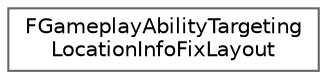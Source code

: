 digraph "Graphical Class Hierarchy"
{
 // INTERACTIVE_SVG=YES
 // LATEX_PDF_SIZE
  bgcolor="transparent";
  edge [fontname=Helvetica,fontsize=10,labelfontname=Helvetica,labelfontsize=10];
  node [fontname=Helvetica,fontsize=10,shape=box,height=0.2,width=0.4];
  rankdir="LR";
  Node0 [id="Node000000",label="FGameplayAbilityTargeting\lLocationInfoFixLayout",height=0.2,width=0.4,color="grey40", fillcolor="white", style="filled",URL="$d8/deb/structFGameplayAbilityTargetingLocationInfoFixLayout.html",tooltip=" "];
}
